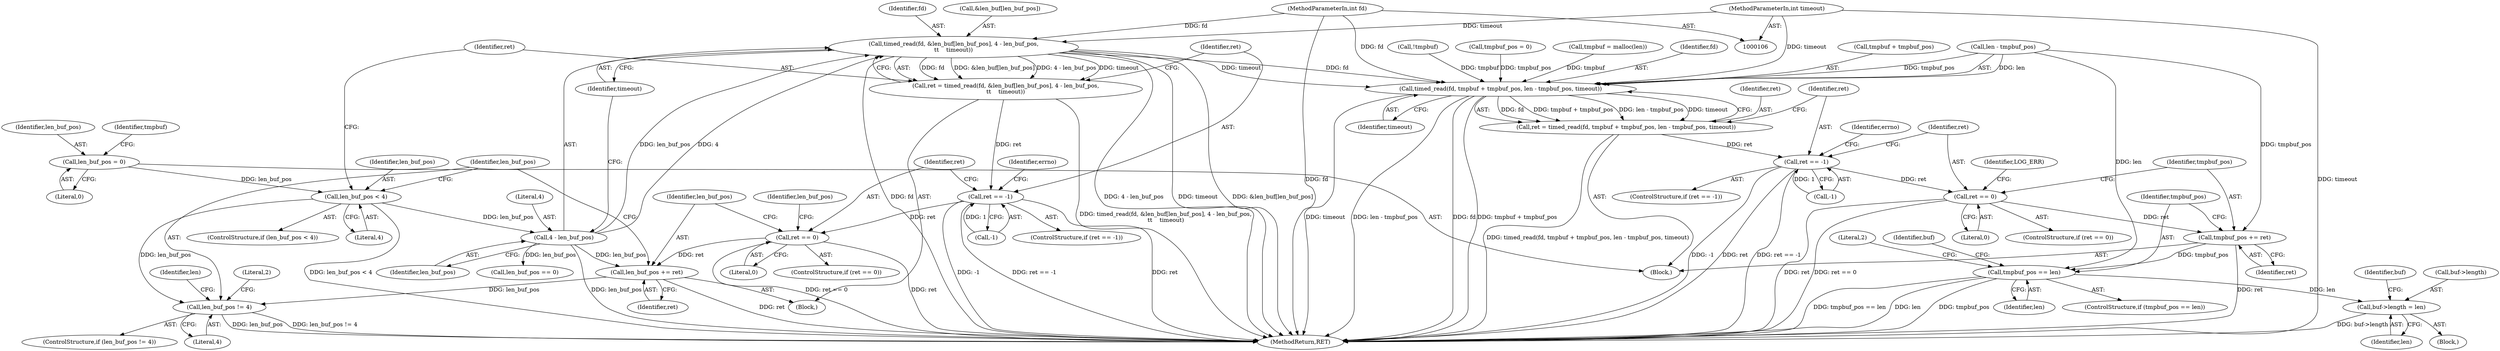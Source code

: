 digraph "0_knc_f237f3e09ecbaf59c897f5046538a7b1a3fa40c1_0@API" {
"1000146" [label="(Call,timed_read(fd, &len_buf[len_buf_pos], 4 - len_buf_pos,\n\t\t    timeout))"];
"1000107" [label="(MethodParameterIn,int fd)"];
"1000152" [label="(Call,4 - len_buf_pos)"];
"1000140" [label="(Call,len_buf_pos < 4)"];
"1000119" [label="(Call,len_buf_pos = 0)"];
"1000109" [label="(MethodParameterIn,int timeout)"];
"1000144" [label="(Call,ret = timed_read(fd, &len_buf[len_buf_pos], 4 - len_buf_pos,\n\t\t    timeout))"];
"1000157" [label="(Call,ret == -1)"];
"1000181" [label="(Call,ret == 0)"];
"1000195" [label="(Call,len_buf_pos += ret)"];
"1000199" [label="(Call,len_buf_pos != 4)"];
"1000245" [label="(Call,timed_read(fd, tmpbuf + tmpbuf_pos, len - tmpbuf_pos, timeout))"];
"1000243" [label="(Call,ret = timed_read(fd, tmpbuf + tmpbuf_pos, len - tmpbuf_pos, timeout))"];
"1000255" [label="(Call,ret == -1)"];
"1000279" [label="(Call,ret == 0)"];
"1000289" [label="(Call,tmpbuf_pos += ret)"];
"1000293" [label="(Call,tmpbuf_pos == len)"];
"1000297" [label="(Call,buf->length = len)"];
"1000290" [label="(Identifier,tmpbuf_pos)"];
"1000187" [label="(Identifier,len_buf_pos)"];
"1000256" [label="(Identifier,ret)"];
"1000146" [label="(Call,timed_read(fd, &len_buf[len_buf_pos], 4 - len_buf_pos,\n\t\t    timeout))"];
"1000145" [label="(Identifier,ret)"];
"1000140" [label="(Call,len_buf_pos < 4)"];
"1000142" [label="(Literal,4)"];
"1000165" [label="(Identifier,errno)"];
"1000186" [label="(Call,len_buf_pos == 0)"];
"1000119" [label="(Call,len_buf_pos = 0)"];
"1000183" [label="(Literal,0)"];
"1000278" [label="(ControlStructure,if (ret == 0))"];
"1000257" [label="(Call,-1)"];
"1000304" [label="(Identifier,buf)"];
"1000244" [label="(Identifier,ret)"];
"1000199" [label="(Call,len_buf_pos != 4)"];
"1000155" [label="(Identifier,timeout)"];
"1000206" [label="(Identifier,len)"];
"1000338" [label="(MethodReturn,RET)"];
"1000284" [label="(Identifier,LOG_ERR)"];
"1000197" [label="(Identifier,ret)"];
"1000245" [label="(Call,timed_read(fd, tmpbuf + tmpbuf_pos, len - tmpbuf_pos, timeout))"];
"1000247" [label="(Call,tmpbuf + tmpbuf_pos)"];
"1000204" [label="(Literal,2)"];
"1000250" [label="(Call,len - tmpbuf_pos)"];
"1000144" [label="(Call,ret = timed_read(fd, &len_buf[len_buf_pos], 4 - len_buf_pos,\n\t\t    timeout))"];
"1000295" [label="(Identifier,len)"];
"1000124" [label="(Identifier,tmpbuf)"];
"1000226" [label="(Call,!tmpbuf)"];
"1000143" [label="(Block,)"];
"1000152" [label="(Call,4 - len_buf_pos)"];
"1000147" [label="(Identifier,fd)"];
"1000181" [label="(Call,ret == 0)"];
"1000243" [label="(Call,ret = timed_read(fd, tmpbuf + tmpbuf_pos, len - tmpbuf_pos, timeout))"];
"1000180" [label="(ControlStructure,if (ret == 0))"];
"1000294" [label="(Identifier,tmpbuf_pos)"];
"1000293" [label="(Call,tmpbuf_pos == len)"];
"1000127" [label="(Call,tmpbuf_pos = 0)"];
"1000299" [label="(Identifier,buf)"];
"1000253" [label="(Identifier,timeout)"];
"1000148" [label="(Call,&len_buf[len_buf_pos])"];
"1000159" [label="(Call,-1)"];
"1000198" [label="(ControlStructure,if (len_buf_pos != 4))"];
"1000281" [label="(Literal,0)"];
"1000292" [label="(ControlStructure,if (tmpbuf_pos == len))"];
"1000111" [label="(Block,)"];
"1000195" [label="(Call,len_buf_pos += ret)"];
"1000255" [label="(Call,ret == -1)"];
"1000196" [label="(Identifier,len_buf_pos)"];
"1000289" [label="(Call,tmpbuf_pos += ret)"];
"1000296" [label="(Block,)"];
"1000109" [label="(MethodParameterIn,int timeout)"];
"1000157" [label="(Call,ret == -1)"];
"1000263" [label="(Identifier,errno)"];
"1000254" [label="(ControlStructure,if (ret == -1))"];
"1000158" [label="(Identifier,ret)"];
"1000297" [label="(Call,buf->length = len)"];
"1000328" [label="(Literal,2)"];
"1000301" [label="(Identifier,len)"];
"1000153" [label="(Literal,4)"];
"1000298" [label="(Call,buf->length)"];
"1000231" [label="(Call,tmpbuf = malloc(len))"];
"1000120" [label="(Identifier,len_buf_pos)"];
"1000156" [label="(ControlStructure,if (ret == -1))"];
"1000246" [label="(Identifier,fd)"];
"1000291" [label="(Identifier,ret)"];
"1000280" [label="(Identifier,ret)"];
"1000141" [label="(Identifier,len_buf_pos)"];
"1000107" [label="(MethodParameterIn,int fd)"];
"1000279" [label="(Call,ret == 0)"];
"1000154" [label="(Identifier,len_buf_pos)"];
"1000201" [label="(Literal,4)"];
"1000139" [label="(ControlStructure,if (len_buf_pos < 4))"];
"1000121" [label="(Literal,0)"];
"1000200" [label="(Identifier,len_buf_pos)"];
"1000182" [label="(Identifier,ret)"];
"1000146" -> "1000144"  [label="AST: "];
"1000146" -> "1000155"  [label="CFG: "];
"1000147" -> "1000146"  [label="AST: "];
"1000148" -> "1000146"  [label="AST: "];
"1000152" -> "1000146"  [label="AST: "];
"1000155" -> "1000146"  [label="AST: "];
"1000144" -> "1000146"  [label="CFG: "];
"1000146" -> "1000338"  [label="DDG: 4 - len_buf_pos"];
"1000146" -> "1000338"  [label="DDG: timeout"];
"1000146" -> "1000338"  [label="DDG: &len_buf[len_buf_pos]"];
"1000146" -> "1000338"  [label="DDG: fd"];
"1000146" -> "1000144"  [label="DDG: fd"];
"1000146" -> "1000144"  [label="DDG: &len_buf[len_buf_pos]"];
"1000146" -> "1000144"  [label="DDG: 4 - len_buf_pos"];
"1000146" -> "1000144"  [label="DDG: timeout"];
"1000107" -> "1000146"  [label="DDG: fd"];
"1000152" -> "1000146"  [label="DDG: 4"];
"1000152" -> "1000146"  [label="DDG: len_buf_pos"];
"1000109" -> "1000146"  [label="DDG: timeout"];
"1000146" -> "1000245"  [label="DDG: fd"];
"1000146" -> "1000245"  [label="DDG: timeout"];
"1000107" -> "1000106"  [label="AST: "];
"1000107" -> "1000338"  [label="DDG: fd"];
"1000107" -> "1000245"  [label="DDG: fd"];
"1000152" -> "1000154"  [label="CFG: "];
"1000153" -> "1000152"  [label="AST: "];
"1000154" -> "1000152"  [label="AST: "];
"1000155" -> "1000152"  [label="CFG: "];
"1000152" -> "1000338"  [label="DDG: len_buf_pos"];
"1000140" -> "1000152"  [label="DDG: len_buf_pos"];
"1000152" -> "1000186"  [label="DDG: len_buf_pos"];
"1000152" -> "1000195"  [label="DDG: len_buf_pos"];
"1000140" -> "1000139"  [label="AST: "];
"1000140" -> "1000142"  [label="CFG: "];
"1000141" -> "1000140"  [label="AST: "];
"1000142" -> "1000140"  [label="AST: "];
"1000145" -> "1000140"  [label="CFG: "];
"1000200" -> "1000140"  [label="CFG: "];
"1000140" -> "1000338"  [label="DDG: len_buf_pos < 4"];
"1000119" -> "1000140"  [label="DDG: len_buf_pos"];
"1000140" -> "1000199"  [label="DDG: len_buf_pos"];
"1000119" -> "1000111"  [label="AST: "];
"1000119" -> "1000121"  [label="CFG: "];
"1000120" -> "1000119"  [label="AST: "];
"1000121" -> "1000119"  [label="AST: "];
"1000124" -> "1000119"  [label="CFG: "];
"1000109" -> "1000106"  [label="AST: "];
"1000109" -> "1000338"  [label="DDG: timeout"];
"1000109" -> "1000245"  [label="DDG: timeout"];
"1000144" -> "1000143"  [label="AST: "];
"1000145" -> "1000144"  [label="AST: "];
"1000158" -> "1000144"  [label="CFG: "];
"1000144" -> "1000338"  [label="DDG: timed_read(fd, &len_buf[len_buf_pos], 4 - len_buf_pos,\n\t\t    timeout)"];
"1000144" -> "1000157"  [label="DDG: ret"];
"1000157" -> "1000156"  [label="AST: "];
"1000157" -> "1000159"  [label="CFG: "];
"1000158" -> "1000157"  [label="AST: "];
"1000159" -> "1000157"  [label="AST: "];
"1000165" -> "1000157"  [label="CFG: "];
"1000182" -> "1000157"  [label="CFG: "];
"1000157" -> "1000338"  [label="DDG: -1"];
"1000157" -> "1000338"  [label="DDG: ret == -1"];
"1000157" -> "1000338"  [label="DDG: ret"];
"1000159" -> "1000157"  [label="DDG: 1"];
"1000157" -> "1000181"  [label="DDG: ret"];
"1000181" -> "1000180"  [label="AST: "];
"1000181" -> "1000183"  [label="CFG: "];
"1000182" -> "1000181"  [label="AST: "];
"1000183" -> "1000181"  [label="AST: "];
"1000187" -> "1000181"  [label="CFG: "];
"1000196" -> "1000181"  [label="CFG: "];
"1000181" -> "1000338"  [label="DDG: ret == 0"];
"1000181" -> "1000338"  [label="DDG: ret"];
"1000181" -> "1000195"  [label="DDG: ret"];
"1000195" -> "1000143"  [label="AST: "];
"1000195" -> "1000197"  [label="CFG: "];
"1000196" -> "1000195"  [label="AST: "];
"1000197" -> "1000195"  [label="AST: "];
"1000200" -> "1000195"  [label="CFG: "];
"1000195" -> "1000338"  [label="DDG: ret"];
"1000195" -> "1000199"  [label="DDG: len_buf_pos"];
"1000199" -> "1000198"  [label="AST: "];
"1000199" -> "1000201"  [label="CFG: "];
"1000200" -> "1000199"  [label="AST: "];
"1000201" -> "1000199"  [label="AST: "];
"1000204" -> "1000199"  [label="CFG: "];
"1000206" -> "1000199"  [label="CFG: "];
"1000199" -> "1000338"  [label="DDG: len_buf_pos"];
"1000199" -> "1000338"  [label="DDG: len_buf_pos != 4"];
"1000245" -> "1000243"  [label="AST: "];
"1000245" -> "1000253"  [label="CFG: "];
"1000246" -> "1000245"  [label="AST: "];
"1000247" -> "1000245"  [label="AST: "];
"1000250" -> "1000245"  [label="AST: "];
"1000253" -> "1000245"  [label="AST: "];
"1000243" -> "1000245"  [label="CFG: "];
"1000245" -> "1000338"  [label="DDG: timeout"];
"1000245" -> "1000338"  [label="DDG: len - tmpbuf_pos"];
"1000245" -> "1000338"  [label="DDG: fd"];
"1000245" -> "1000338"  [label="DDG: tmpbuf + tmpbuf_pos"];
"1000245" -> "1000243"  [label="DDG: fd"];
"1000245" -> "1000243"  [label="DDG: tmpbuf + tmpbuf_pos"];
"1000245" -> "1000243"  [label="DDG: len - tmpbuf_pos"];
"1000245" -> "1000243"  [label="DDG: timeout"];
"1000226" -> "1000245"  [label="DDG: tmpbuf"];
"1000231" -> "1000245"  [label="DDG: tmpbuf"];
"1000127" -> "1000245"  [label="DDG: tmpbuf_pos"];
"1000250" -> "1000245"  [label="DDG: len"];
"1000250" -> "1000245"  [label="DDG: tmpbuf_pos"];
"1000243" -> "1000111"  [label="AST: "];
"1000244" -> "1000243"  [label="AST: "];
"1000256" -> "1000243"  [label="CFG: "];
"1000243" -> "1000338"  [label="DDG: timed_read(fd, tmpbuf + tmpbuf_pos, len - tmpbuf_pos, timeout)"];
"1000243" -> "1000255"  [label="DDG: ret"];
"1000255" -> "1000254"  [label="AST: "];
"1000255" -> "1000257"  [label="CFG: "];
"1000256" -> "1000255"  [label="AST: "];
"1000257" -> "1000255"  [label="AST: "];
"1000263" -> "1000255"  [label="CFG: "];
"1000280" -> "1000255"  [label="CFG: "];
"1000255" -> "1000338"  [label="DDG: ret == -1"];
"1000255" -> "1000338"  [label="DDG: -1"];
"1000255" -> "1000338"  [label="DDG: ret"];
"1000257" -> "1000255"  [label="DDG: 1"];
"1000255" -> "1000279"  [label="DDG: ret"];
"1000279" -> "1000278"  [label="AST: "];
"1000279" -> "1000281"  [label="CFG: "];
"1000280" -> "1000279"  [label="AST: "];
"1000281" -> "1000279"  [label="AST: "];
"1000284" -> "1000279"  [label="CFG: "];
"1000290" -> "1000279"  [label="CFG: "];
"1000279" -> "1000338"  [label="DDG: ret"];
"1000279" -> "1000338"  [label="DDG: ret == 0"];
"1000279" -> "1000289"  [label="DDG: ret"];
"1000289" -> "1000111"  [label="AST: "];
"1000289" -> "1000291"  [label="CFG: "];
"1000290" -> "1000289"  [label="AST: "];
"1000291" -> "1000289"  [label="AST: "];
"1000294" -> "1000289"  [label="CFG: "];
"1000289" -> "1000338"  [label="DDG: ret"];
"1000250" -> "1000289"  [label="DDG: tmpbuf_pos"];
"1000289" -> "1000293"  [label="DDG: tmpbuf_pos"];
"1000293" -> "1000292"  [label="AST: "];
"1000293" -> "1000295"  [label="CFG: "];
"1000294" -> "1000293"  [label="AST: "];
"1000295" -> "1000293"  [label="AST: "];
"1000299" -> "1000293"  [label="CFG: "];
"1000328" -> "1000293"  [label="CFG: "];
"1000293" -> "1000338"  [label="DDG: tmpbuf_pos"];
"1000293" -> "1000338"  [label="DDG: tmpbuf_pos == len"];
"1000293" -> "1000338"  [label="DDG: len"];
"1000250" -> "1000293"  [label="DDG: len"];
"1000293" -> "1000297"  [label="DDG: len"];
"1000297" -> "1000296"  [label="AST: "];
"1000297" -> "1000301"  [label="CFG: "];
"1000298" -> "1000297"  [label="AST: "];
"1000301" -> "1000297"  [label="AST: "];
"1000304" -> "1000297"  [label="CFG: "];
"1000297" -> "1000338"  [label="DDG: buf->length"];
}
